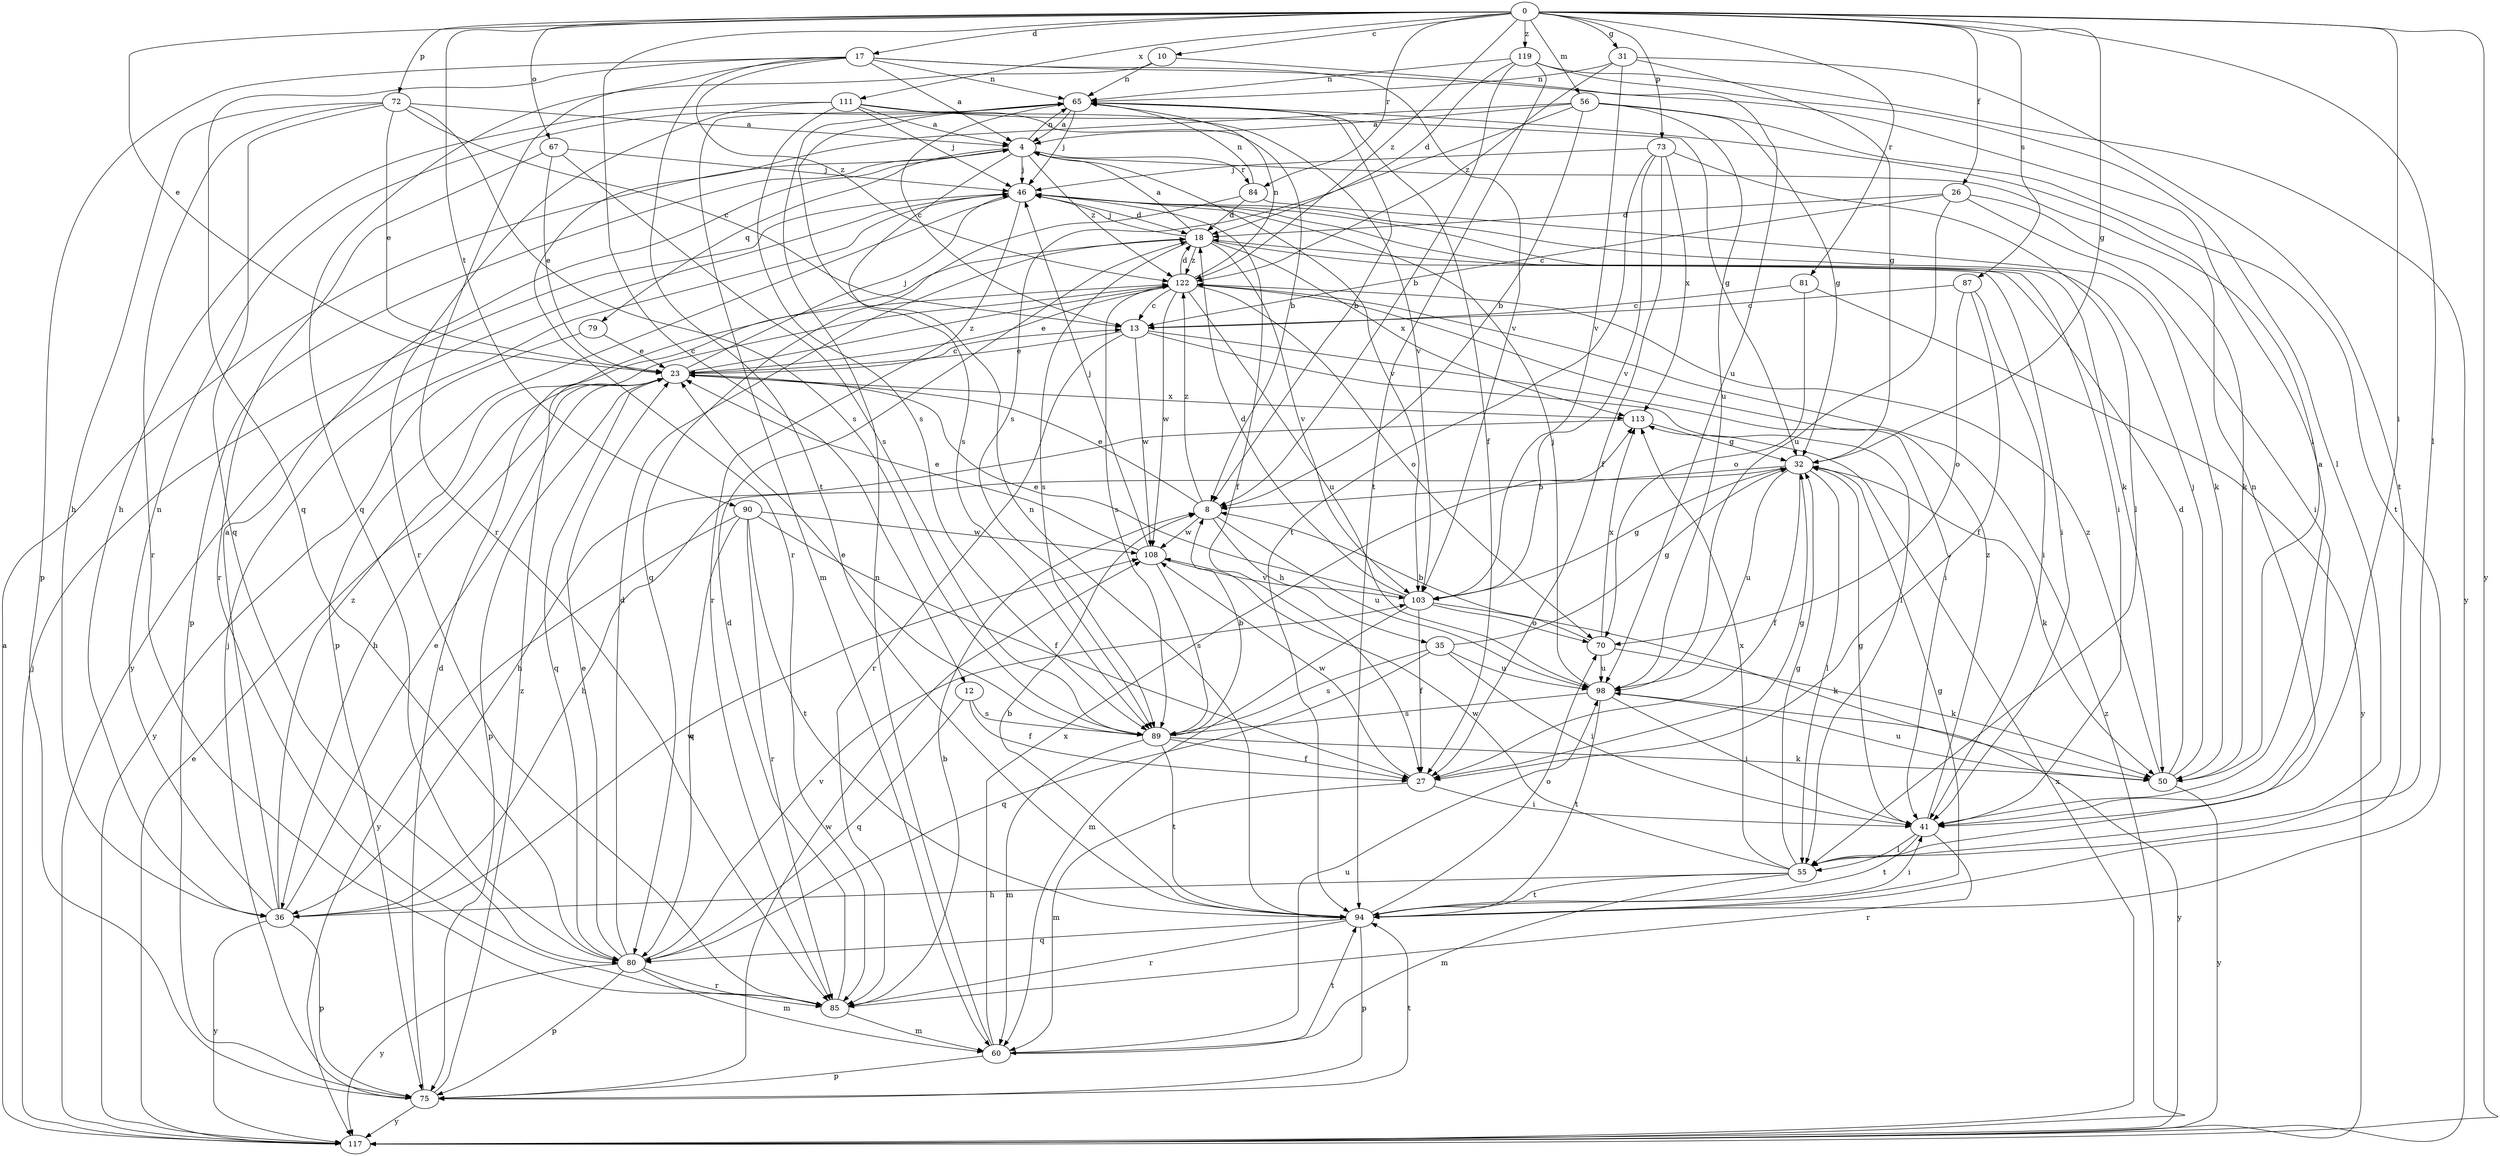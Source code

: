 strict digraph  {
0;
4;
8;
10;
12;
13;
17;
18;
23;
26;
27;
31;
32;
35;
36;
41;
46;
50;
55;
56;
60;
65;
67;
70;
72;
73;
75;
79;
80;
81;
84;
85;
87;
89;
90;
94;
98;
103;
108;
111;
113;
117;
119;
122;
0 -> 10  [label=c];
0 -> 12  [label=c];
0 -> 17  [label=d];
0 -> 23  [label=e];
0 -> 26  [label=f];
0 -> 31  [label=g];
0 -> 32  [label=g];
0 -> 41  [label=i];
0 -> 55  [label=l];
0 -> 56  [label=m];
0 -> 67  [label=o];
0 -> 72  [label=p];
0 -> 73  [label=p];
0 -> 81  [label=r];
0 -> 84  [label=r];
0 -> 87  [label=s];
0 -> 90  [label=t];
0 -> 111  [label=x];
0 -> 117  [label=y];
0 -> 119  [label=z];
0 -> 122  [label=z];
4 -> 46  [label=j];
4 -> 65  [label=n];
4 -> 75  [label=p];
4 -> 79  [label=q];
4 -> 84  [label=r];
4 -> 89  [label=s];
4 -> 103  [label=v];
4 -> 122  [label=z];
8 -> 23  [label=e];
8 -> 35  [label=h];
8 -> 98  [label=u];
8 -> 108  [label=w];
8 -> 122  [label=z];
10 -> 65  [label=n];
10 -> 80  [label=q];
10 -> 98  [label=u];
12 -> 27  [label=f];
12 -> 80  [label=q];
12 -> 89  [label=s];
13 -> 23  [label=e];
13 -> 41  [label=i];
13 -> 55  [label=l];
13 -> 85  [label=r];
13 -> 108  [label=w];
17 -> 4  [label=a];
17 -> 41  [label=i];
17 -> 65  [label=n];
17 -> 75  [label=p];
17 -> 80  [label=q];
17 -> 85  [label=r];
17 -> 94  [label=t];
17 -> 103  [label=v];
17 -> 122  [label=z];
18 -> 4  [label=a];
18 -> 41  [label=i];
18 -> 46  [label=j];
18 -> 89  [label=s];
18 -> 103  [label=v];
18 -> 113  [label=x];
18 -> 122  [label=z];
23 -> 13  [label=c];
23 -> 36  [label=h];
23 -> 46  [label=j];
23 -> 75  [label=p];
23 -> 80  [label=q];
23 -> 113  [label=x];
23 -> 122  [label=z];
26 -> 13  [label=c];
26 -> 18  [label=d];
26 -> 41  [label=i];
26 -> 50  [label=k];
26 -> 98  [label=u];
27 -> 32  [label=g];
27 -> 41  [label=i];
27 -> 60  [label=m];
27 -> 108  [label=w];
31 -> 32  [label=g];
31 -> 65  [label=n];
31 -> 94  [label=t];
31 -> 103  [label=v];
31 -> 122  [label=z];
32 -> 8  [label=b];
32 -> 27  [label=f];
32 -> 36  [label=h];
32 -> 50  [label=k];
32 -> 55  [label=l];
32 -> 98  [label=u];
35 -> 32  [label=g];
35 -> 41  [label=i];
35 -> 80  [label=q];
35 -> 89  [label=s];
35 -> 98  [label=u];
36 -> 4  [label=a];
36 -> 23  [label=e];
36 -> 65  [label=n];
36 -> 75  [label=p];
36 -> 108  [label=w];
36 -> 117  [label=y];
36 -> 122  [label=z];
41 -> 32  [label=g];
41 -> 55  [label=l];
41 -> 85  [label=r];
41 -> 94  [label=t];
41 -> 122  [label=z];
46 -> 18  [label=d];
46 -> 27  [label=f];
46 -> 41  [label=i];
46 -> 50  [label=k];
46 -> 75  [label=p];
46 -> 85  [label=r];
46 -> 117  [label=y];
50 -> 4  [label=a];
50 -> 18  [label=d];
50 -> 46  [label=j];
50 -> 98  [label=u];
50 -> 117  [label=y];
50 -> 122  [label=z];
55 -> 32  [label=g];
55 -> 36  [label=h];
55 -> 60  [label=m];
55 -> 65  [label=n];
55 -> 94  [label=t];
55 -> 108  [label=w];
55 -> 113  [label=x];
56 -> 4  [label=a];
56 -> 8  [label=b];
56 -> 32  [label=g];
56 -> 85  [label=r];
56 -> 89  [label=s];
56 -> 94  [label=t];
56 -> 98  [label=u];
60 -> 65  [label=n];
60 -> 75  [label=p];
60 -> 94  [label=t];
60 -> 98  [label=u];
60 -> 113  [label=x];
65 -> 4  [label=a];
65 -> 8  [label=b];
65 -> 13  [label=c];
65 -> 27  [label=f];
65 -> 46  [label=j];
65 -> 60  [label=m];
67 -> 23  [label=e];
67 -> 46  [label=j];
67 -> 85  [label=r];
67 -> 89  [label=s];
70 -> 8  [label=b];
70 -> 50  [label=k];
70 -> 98  [label=u];
70 -> 113  [label=x];
72 -> 4  [label=a];
72 -> 13  [label=c];
72 -> 23  [label=e];
72 -> 36  [label=h];
72 -> 80  [label=q];
72 -> 85  [label=r];
72 -> 89  [label=s];
73 -> 27  [label=f];
73 -> 46  [label=j];
73 -> 55  [label=l];
73 -> 94  [label=t];
73 -> 103  [label=v];
73 -> 113  [label=x];
75 -> 18  [label=d];
75 -> 46  [label=j];
75 -> 94  [label=t];
75 -> 108  [label=w];
75 -> 117  [label=y];
75 -> 122  [label=z];
79 -> 23  [label=e];
79 -> 117  [label=y];
80 -> 18  [label=d];
80 -> 23  [label=e];
80 -> 60  [label=m];
80 -> 75  [label=p];
80 -> 85  [label=r];
80 -> 103  [label=v];
80 -> 117  [label=y];
81 -> 13  [label=c];
81 -> 70  [label=o];
81 -> 117  [label=y];
84 -> 18  [label=d];
84 -> 50  [label=k];
84 -> 65  [label=n];
84 -> 80  [label=q];
85 -> 8  [label=b];
85 -> 18  [label=d];
85 -> 60  [label=m];
87 -> 13  [label=c];
87 -> 27  [label=f];
87 -> 41  [label=i];
87 -> 70  [label=o];
89 -> 8  [label=b];
89 -> 23  [label=e];
89 -> 27  [label=f];
89 -> 50  [label=k];
89 -> 60  [label=m];
89 -> 94  [label=t];
90 -> 27  [label=f];
90 -> 80  [label=q];
90 -> 85  [label=r];
90 -> 94  [label=t];
90 -> 108  [label=w];
90 -> 117  [label=y];
94 -> 8  [label=b];
94 -> 32  [label=g];
94 -> 41  [label=i];
94 -> 65  [label=n];
94 -> 70  [label=o];
94 -> 75  [label=p];
94 -> 80  [label=q];
94 -> 85  [label=r];
98 -> 41  [label=i];
98 -> 46  [label=j];
98 -> 89  [label=s];
98 -> 94  [label=t];
98 -> 117  [label=y];
103 -> 18  [label=d];
103 -> 23  [label=e];
103 -> 27  [label=f];
103 -> 32  [label=g];
103 -> 50  [label=k];
103 -> 60  [label=m];
103 -> 70  [label=o];
108 -> 23  [label=e];
108 -> 46  [label=j];
108 -> 89  [label=s];
108 -> 103  [label=v];
111 -> 4  [label=a];
111 -> 8  [label=b];
111 -> 32  [label=g];
111 -> 36  [label=h];
111 -> 46  [label=j];
111 -> 85  [label=r];
111 -> 89  [label=s];
111 -> 103  [label=v];
113 -> 32  [label=g];
113 -> 36  [label=h];
117 -> 4  [label=a];
117 -> 23  [label=e];
117 -> 46  [label=j];
117 -> 113  [label=x];
117 -> 122  [label=z];
119 -> 8  [label=b];
119 -> 18  [label=d];
119 -> 55  [label=l];
119 -> 65  [label=n];
119 -> 94  [label=t];
119 -> 117  [label=y];
122 -> 13  [label=c];
122 -> 18  [label=d];
122 -> 23  [label=e];
122 -> 65  [label=n];
122 -> 70  [label=o];
122 -> 89  [label=s];
122 -> 98  [label=u];
122 -> 108  [label=w];
}
